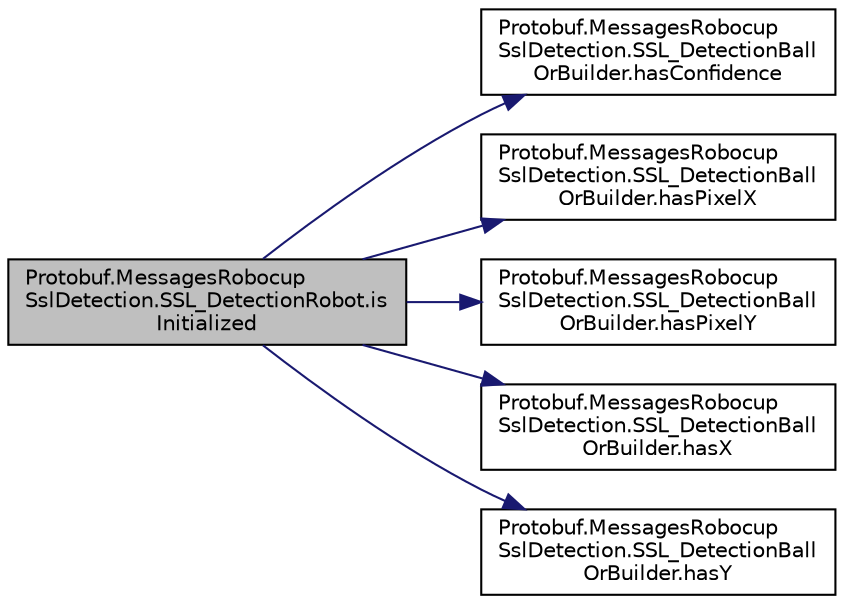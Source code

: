 digraph "Protobuf.MessagesRobocupSslDetection.SSL_DetectionRobot.isInitialized"
{
 // INTERACTIVE_SVG=YES
  edge [fontname="Helvetica",fontsize="10",labelfontname="Helvetica",labelfontsize="10"];
  node [fontname="Helvetica",fontsize="10",shape=record];
  rankdir="LR";
  Node1 [label="Protobuf.MessagesRobocup\lSslDetection.SSL_DetectionRobot.is\lInitialized",height=0.2,width=0.4,color="black", fillcolor="grey75", style="filled", fontcolor="black"];
  Node1 -> Node2 [color="midnightblue",fontsize="10",style="solid",fontname="Helvetica"];
  Node2 [label="Protobuf.MessagesRobocup\lSslDetection.SSL_DetectionBall\lOrBuilder.hasConfidence",height=0.2,width=0.4,color="black", fillcolor="white", style="filled",URL="$dd/dbe/interface_protobuf_1_1_messages_robocup_ssl_detection_1_1_s_s_l___detection_ball_or_builder.html#ad8e59cdf9df1a7c57df92a87b5b63afd"];
  Node1 -> Node3 [color="midnightblue",fontsize="10",style="solid",fontname="Helvetica"];
  Node3 [label="Protobuf.MessagesRobocup\lSslDetection.SSL_DetectionBall\lOrBuilder.hasPixelX",height=0.2,width=0.4,color="black", fillcolor="white", style="filled",URL="$dd/dbe/interface_protobuf_1_1_messages_robocup_ssl_detection_1_1_s_s_l___detection_ball_or_builder.html#a90ab8e408a7752323a622f59e42ed212"];
  Node1 -> Node4 [color="midnightblue",fontsize="10",style="solid",fontname="Helvetica"];
  Node4 [label="Protobuf.MessagesRobocup\lSslDetection.SSL_DetectionBall\lOrBuilder.hasPixelY",height=0.2,width=0.4,color="black", fillcolor="white", style="filled",URL="$dd/dbe/interface_protobuf_1_1_messages_robocup_ssl_detection_1_1_s_s_l___detection_ball_or_builder.html#aeac3dccd46e0425a1e7dd263ce0b2c3f"];
  Node1 -> Node5 [color="midnightblue",fontsize="10",style="solid",fontname="Helvetica"];
  Node5 [label="Protobuf.MessagesRobocup\lSslDetection.SSL_DetectionBall\lOrBuilder.hasX",height=0.2,width=0.4,color="black", fillcolor="white", style="filled",URL="$dd/dbe/interface_protobuf_1_1_messages_robocup_ssl_detection_1_1_s_s_l___detection_ball_or_builder.html#acd5d08c6580b1da137ffac98e74ea114"];
  Node1 -> Node6 [color="midnightblue",fontsize="10",style="solid",fontname="Helvetica"];
  Node6 [label="Protobuf.MessagesRobocup\lSslDetection.SSL_DetectionBall\lOrBuilder.hasY",height=0.2,width=0.4,color="black", fillcolor="white", style="filled",URL="$dd/dbe/interface_protobuf_1_1_messages_robocup_ssl_detection_1_1_s_s_l___detection_ball_or_builder.html#ad08e258082b2c0bca3bd2c07dcb9e96c"];
}
